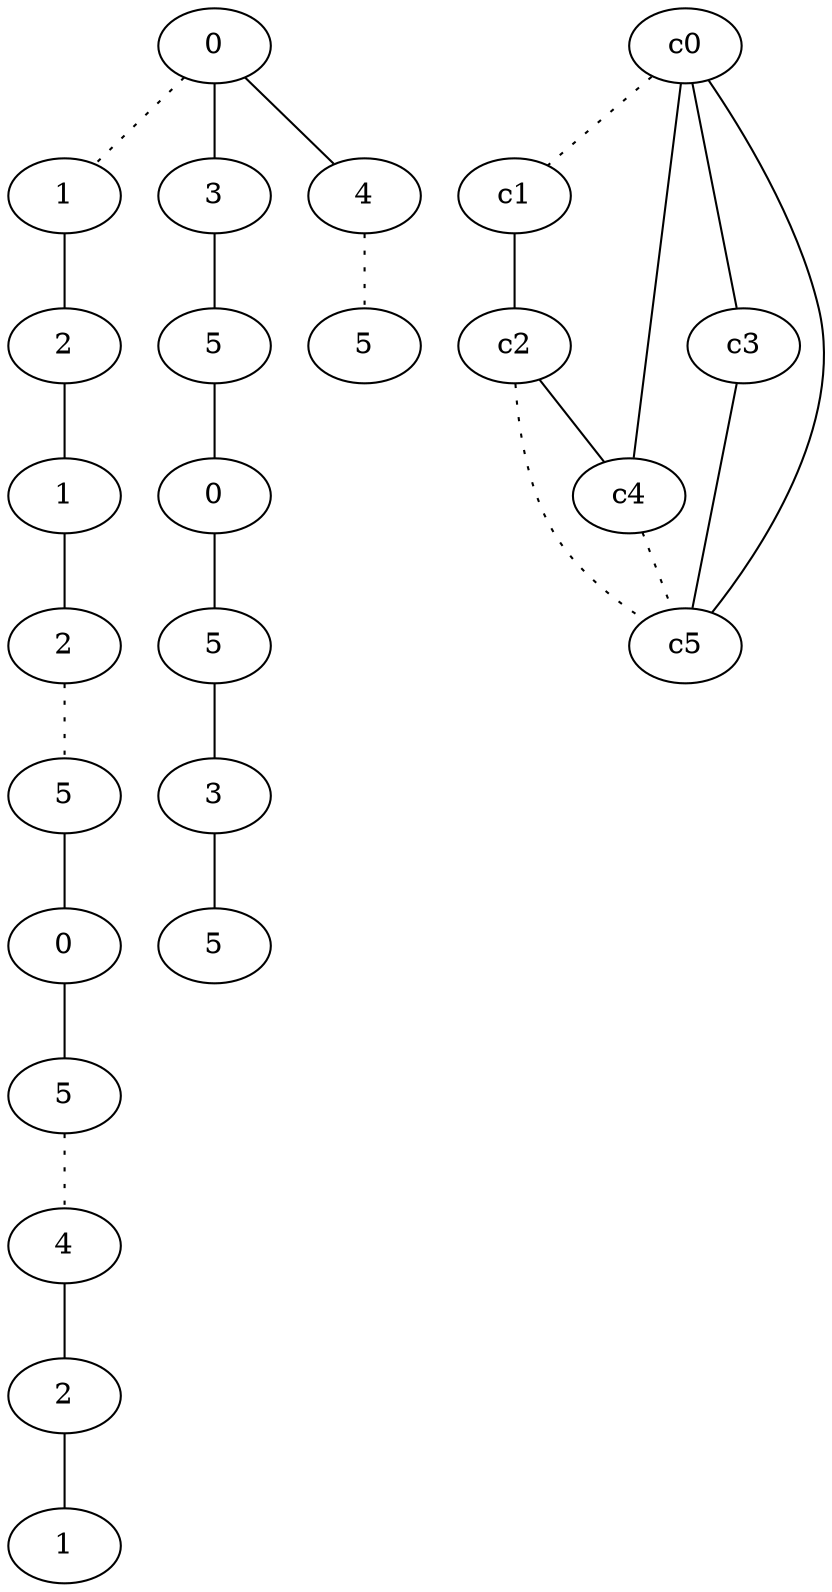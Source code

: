 graph {
a0[label=0];
a1[label=1];
a2[label=2];
a3[label=1];
a4[label=2];
a5[label=5];
a6[label=0];
a7[label=5];
a8[label=4];
a9[label=2];
a10[label=1];
a11[label=3];
a12[label=5];
a13[label=0];
a14[label=5];
a15[label=3];
a16[label=5];
a17[label=4];
a18[label=5];
a0 -- a1 [style=dotted];
a0 -- a11;
a0 -- a17;
a1 -- a2;
a2 -- a3;
a3 -- a4;
a4 -- a5 [style=dotted];
a5 -- a6;
a6 -- a7;
a7 -- a8 [style=dotted];
a8 -- a9;
a9 -- a10;
a11 -- a12;
a12 -- a13;
a13 -- a14;
a14 -- a15;
a15 -- a16;
a17 -- a18 [style=dotted];
c0 -- c1 [style=dotted];
c0 -- c3;
c0 -- c4;
c0 -- c5;
c1 -- c2;
c2 -- c4;
c2 -- c5 [style=dotted];
c3 -- c5;
c4 -- c5 [style=dotted];
}
